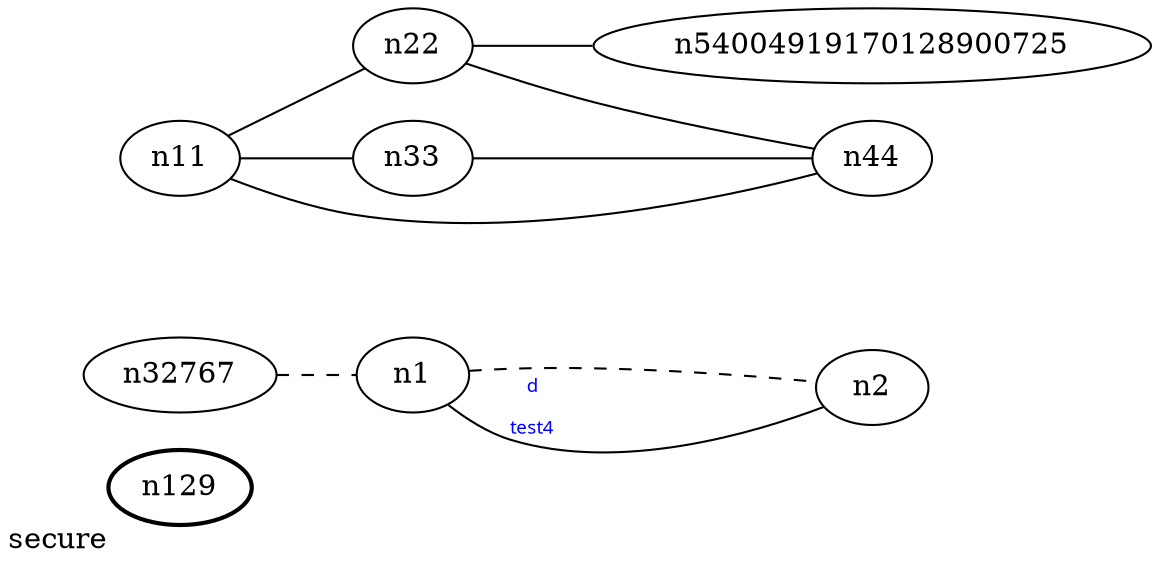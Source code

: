 graph test4 {
	rankdir=LR;
	fontcolor=blue; /* c0; c2; c0 -- c1 */
	n129 [style=bold, xlabel="secure"];
	n32767 -- n1 -- n2[style=dashed];
	n1 -- n2 [fontname="comic sans", label="d\n\l\G", fontcolor=blue, fontsize=9];
	n11 -- n22;
	n11 -- n33;
	n11 -- n44;
	n22 -- n54004919170128900725;
	n22 -- n44;
	n33 -- n44;
}
